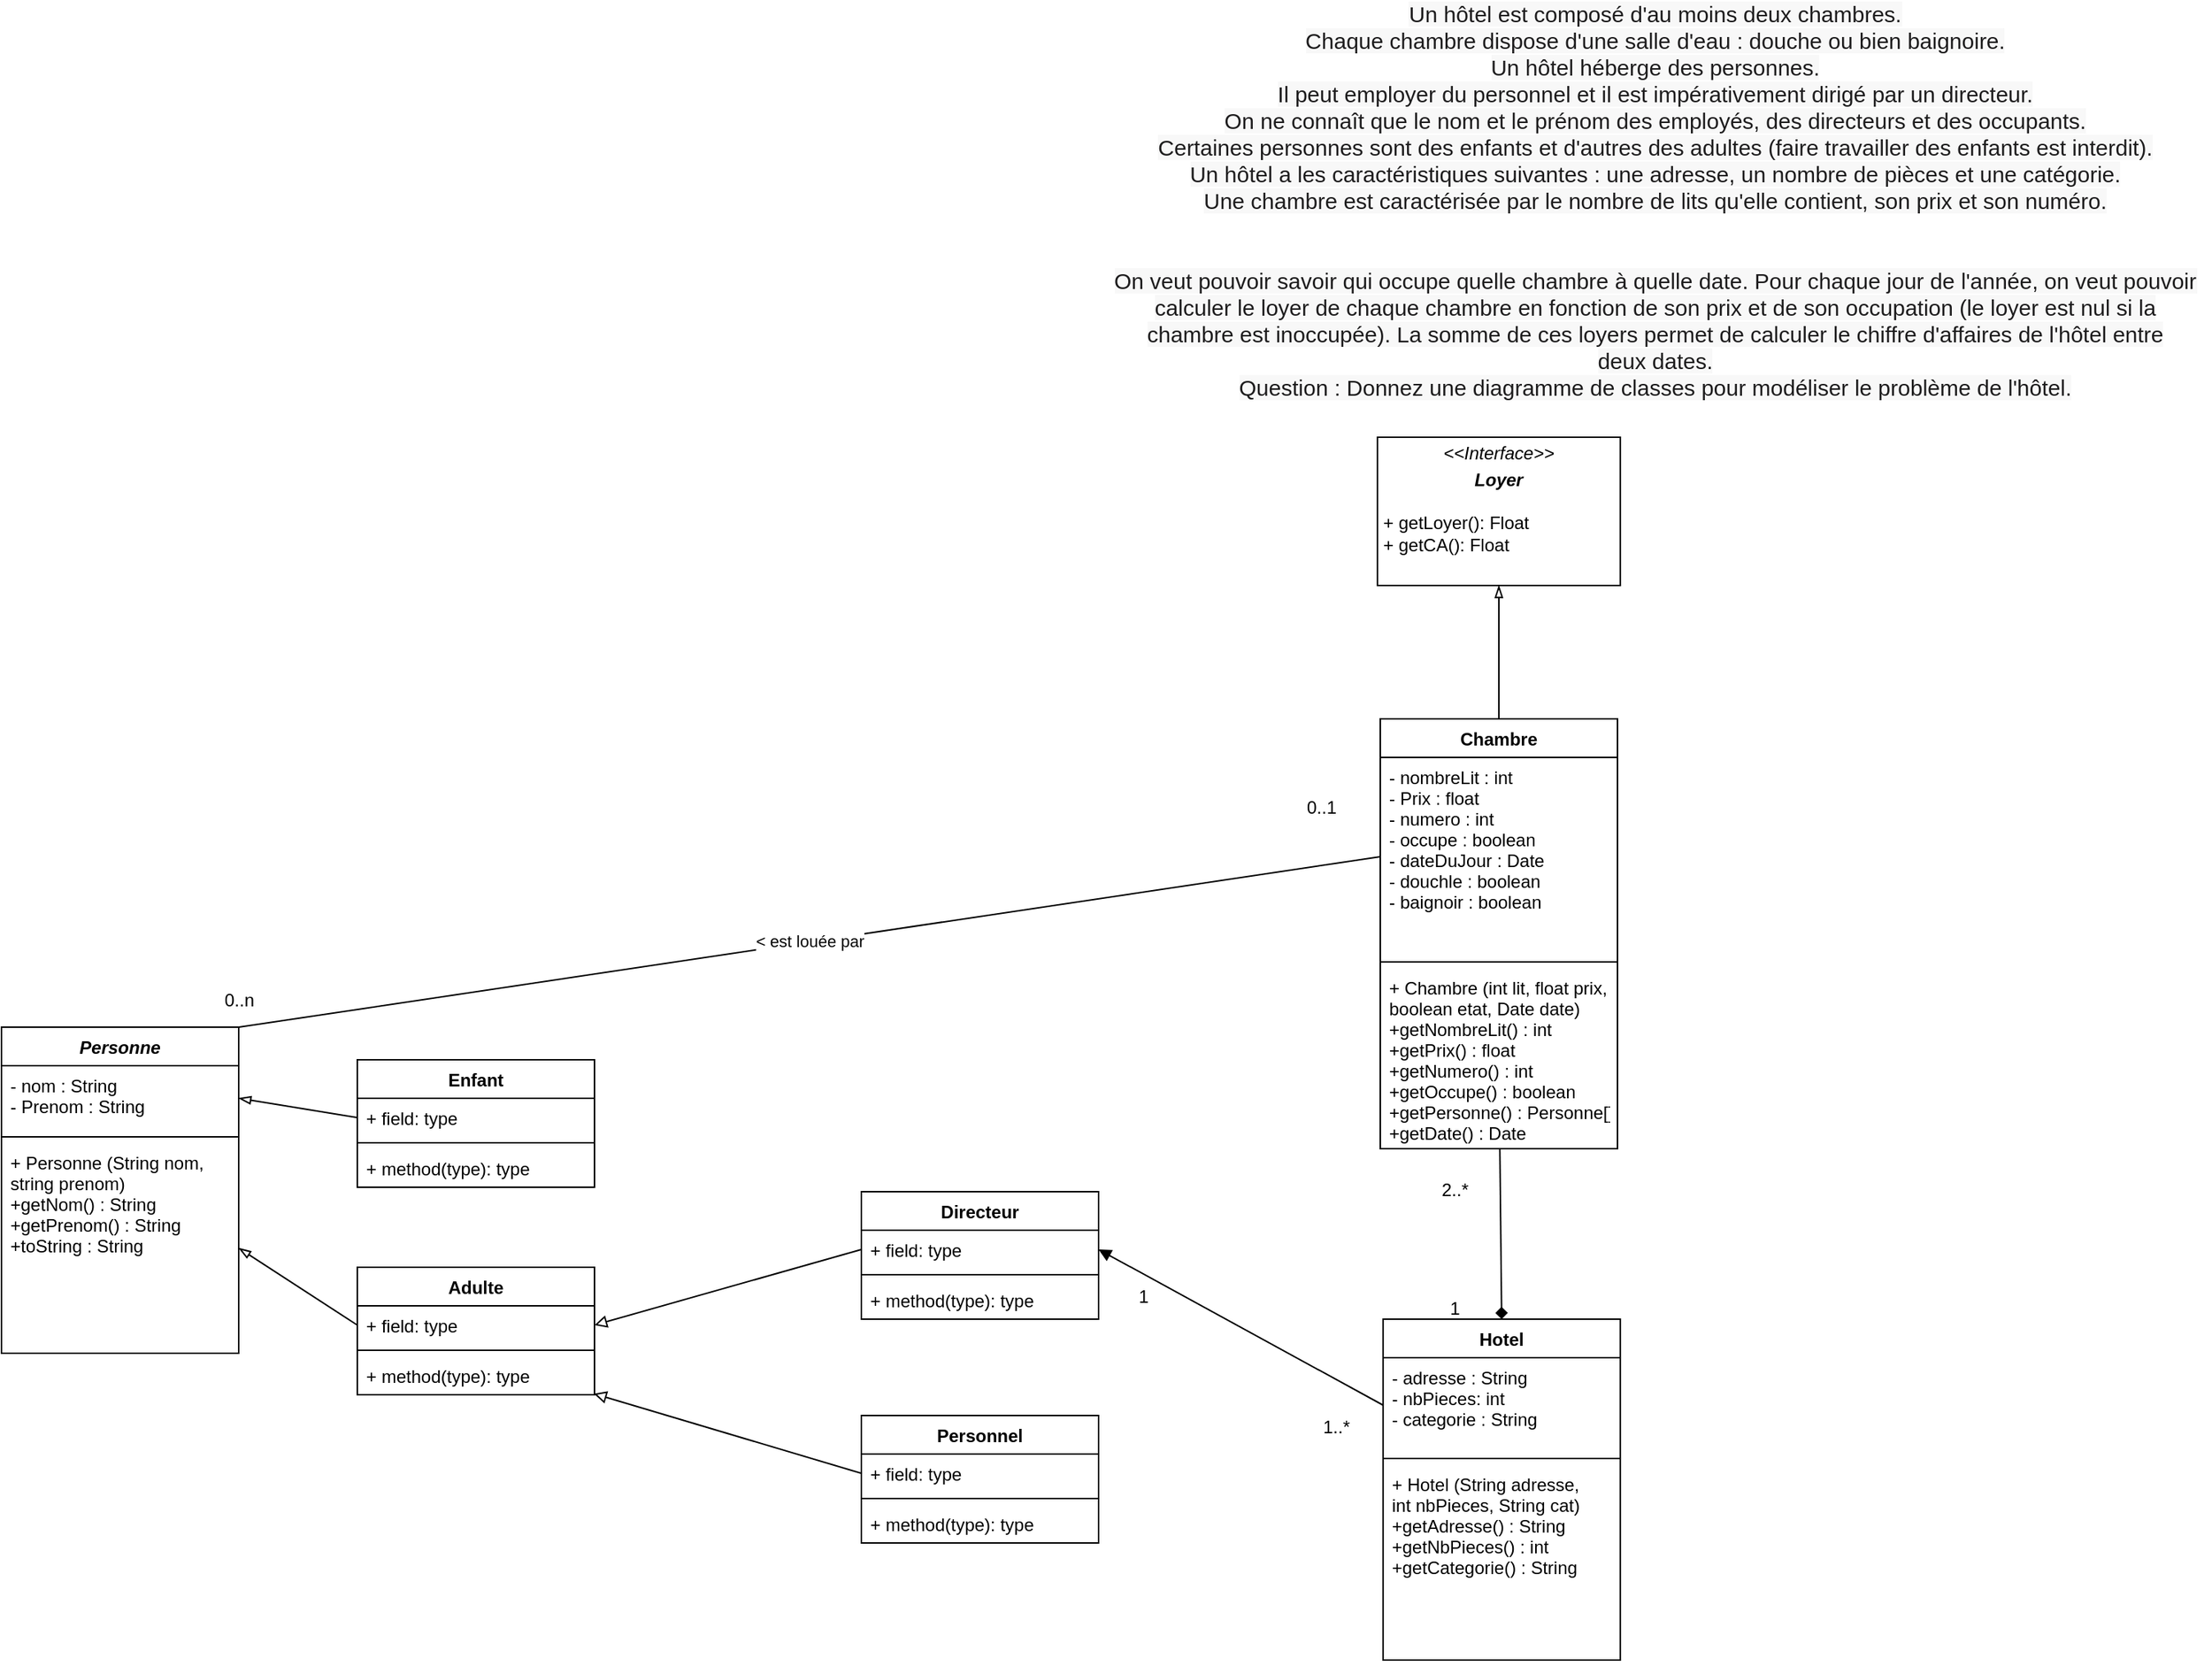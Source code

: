<mxfile version="13.11.0" type="github">
  <diagram id="qVAw_95SvzIH4XZqb36K" name="Page-1">
    <mxGraphModel dx="1865" dy="-1763" grid="1" gridSize="10" guides="1" tooltips="1" connect="1" arrows="1" fold="1" page="1" pageScale="1" pageWidth="827" pageHeight="1169" math="0" shadow="0">
      <root>
        <mxCell id="0" />
        <mxCell id="1" parent="0" />
        <mxCell id="4s2vEbkhP99Y_Z4xE4lT-126" value="&lt;span style=&quot;color: rgb(29 , 28 , 29) ; font-family: , &amp;#34;applelogo&amp;#34; , sans-serif ; font-size: 15px ; text-align: left ; background-color: rgb(248 , 248 , 248)&quot;&gt;Un hôtel est composé d&#39;au moins deux chambres.&lt;/span&gt;&lt;br style=&quot;box-sizing: inherit ; color: rgb(29 , 28 , 29) ; font-family: , &amp;#34;applelogo&amp;#34; , sans-serif ; font-size: 15px ; text-align: left ; background-color: rgb(248 , 248 , 248)&quot;&gt;&lt;span style=&quot;color: rgb(29 , 28 , 29) ; font-family: , &amp;#34;applelogo&amp;#34; , sans-serif ; font-size: 15px ; text-align: left ; background-color: rgb(248 , 248 , 248)&quot;&gt;Chaque chambre dispose d&#39;une salle d&#39;eau : douche ou bien baignoire.&lt;/span&gt;&lt;br style=&quot;box-sizing: inherit ; color: rgb(29 , 28 , 29) ; font-family: , &amp;#34;applelogo&amp;#34; , sans-serif ; font-size: 15px ; text-align: left ; background-color: rgb(248 , 248 , 248)&quot;&gt;&lt;span style=&quot;color: rgb(29 , 28 , 29) ; font-family: , &amp;#34;applelogo&amp;#34; , sans-serif ; font-size: 15px ; text-align: left ; background-color: rgb(248 , 248 , 248)&quot;&gt;Un hôtel héberge des personnes.&lt;/span&gt;&lt;br style=&quot;box-sizing: inherit ; color: rgb(29 , 28 , 29) ; font-family: , &amp;#34;applelogo&amp;#34; , sans-serif ; font-size: 15px ; text-align: left ; background-color: rgb(248 , 248 , 248)&quot;&gt;&lt;span style=&quot;color: rgb(29 , 28 , 29) ; font-family: , &amp;#34;applelogo&amp;#34; , sans-serif ; font-size: 15px ; text-align: left ; background-color: rgb(248 , 248 , 248)&quot;&gt;Il peut employer du personnel et il est impérativement dirigé par un directeur.&lt;/span&gt;&lt;br style=&quot;box-sizing: inherit ; color: rgb(29 , 28 , 29) ; font-family: , &amp;#34;applelogo&amp;#34; , sans-serif ; font-size: 15px ; text-align: left ; background-color: rgb(248 , 248 , 248)&quot;&gt;&lt;span style=&quot;color: rgb(29 , 28 , 29) ; font-family: , &amp;#34;applelogo&amp;#34; , sans-serif ; font-size: 15px ; text-align: left ; background-color: rgb(248 , 248 , 248)&quot;&gt;On ne connaît que le nom et le prénom des employés, des directeurs et des occupants.&lt;/span&gt;&lt;br style=&quot;box-sizing: inherit ; color: rgb(29 , 28 , 29) ; font-family: , &amp;#34;applelogo&amp;#34; , sans-serif ; font-size: 15px ; text-align: left ; background-color: rgb(248 , 248 , 248)&quot;&gt;&lt;span style=&quot;color: rgb(29 , 28 , 29) ; font-family: , &amp;#34;applelogo&amp;#34; , sans-serif ; font-size: 15px ; text-align: left ; background-color: rgb(248 , 248 , 248)&quot;&gt;Certaines personnes sont des enfants et d&#39;autres des adultes (faire travailler des enfants est interdit).&lt;/span&gt;&lt;br style=&quot;box-sizing: inherit ; color: rgb(29 , 28 , 29) ; font-family: , &amp;#34;applelogo&amp;#34; , sans-serif ; font-size: 15px ; text-align: left ; background-color: rgb(248 , 248 , 248)&quot;&gt;&lt;span style=&quot;color: rgb(29 , 28 , 29) ; font-family: , &amp;#34;applelogo&amp;#34; , sans-serif ; font-size: 15px ; text-align: left ; background-color: rgb(248 , 248 , 248)&quot;&gt;Un hôtel a les caractéristiques suivantes : une adresse, un nombre de pièces et une catégorie.&lt;/span&gt;&lt;br style=&quot;box-sizing: inherit ; color: rgb(29 , 28 , 29) ; font-family: , &amp;#34;applelogo&amp;#34; , sans-serif ; font-size: 15px ; text-align: left ; background-color: rgb(248 , 248 , 248)&quot;&gt;&lt;span style=&quot;color: rgb(29 , 28 , 29) ; font-family: , &amp;#34;applelogo&amp;#34; , sans-serif ; font-size: 15px ; text-align: left ; background-color: rgb(248 , 248 , 248)&quot;&gt;Une chambre est caractérisée par le nombre de lits qu&#39;elle contient, son prix et son numéro.&lt;/span&gt;&lt;br style=&quot;box-sizing: inherit ; color: rgb(29 , 28 , 29) ; font-family: , &amp;#34;applelogo&amp;#34; , sans-serif ; font-size: 15px ; text-align: left ; background-color: rgb(248 , 248 , 248)&quot;&gt;&lt;span style=&quot;color: rgb(29 , 28 , 29) ; font-family: , &amp;#34;applelogo&amp;#34; , sans-serif ; font-size: 15px ; text-align: left ; background-color: rgb(248 , 248 , 248)&quot;&gt;&lt;br&gt;&lt;br&gt;On veut pouvoir savoir qui occupe quelle chambre à quelle date. Pour chaque jour de l&#39;année, on veut pouvoir&lt;/span&gt;&lt;br style=&quot;box-sizing: inherit ; color: rgb(29 , 28 , 29) ; font-family: , &amp;#34;applelogo&amp;#34; , sans-serif ; font-size: 15px ; text-align: left ; background-color: rgb(248 , 248 , 248)&quot;&gt;&lt;span style=&quot;color: rgb(29 , 28 , 29) ; font-family: , &amp;#34;applelogo&amp;#34; , sans-serif ; font-size: 15px ; text-align: left ; background-color: rgb(248 , 248 , 248)&quot;&gt;calculer le loyer de chaque chambre en fonction de son prix et de son occupation (le loyer est nul si la&lt;/span&gt;&lt;br style=&quot;box-sizing: inherit ; color: rgb(29 , 28 , 29) ; font-family: , &amp;#34;applelogo&amp;#34; , sans-serif ; font-size: 15px ; text-align: left ; background-color: rgb(248 , 248 , 248)&quot;&gt;&lt;span style=&quot;color: rgb(29 , 28 , 29) ; font-family: , &amp;#34;applelogo&amp;#34; , sans-serif ; font-size: 15px ; text-align: left ; background-color: rgb(248 , 248 , 248)&quot;&gt;chambre est inoccupée). La somme de ces loyers permet de calculer le chiffre d&#39;affaires de l&#39;hôtel entre&lt;/span&gt;&lt;br style=&quot;box-sizing: inherit ; color: rgb(29 , 28 , 29) ; font-family: , &amp;#34;applelogo&amp;#34; , sans-serif ; font-size: 15px ; text-align: left ; background-color: rgb(248 , 248 , 248)&quot;&gt;&lt;span style=&quot;color: rgb(29 , 28 , 29) ; font-family: , &amp;#34;applelogo&amp;#34; , sans-serif ; font-size: 15px ; text-align: left ; background-color: rgb(248 , 248 , 248)&quot;&gt;deux dates.&lt;/span&gt;&lt;br style=&quot;box-sizing: inherit ; color: rgb(29 , 28 , 29) ; font-family: , &amp;#34;applelogo&amp;#34; , sans-serif ; font-size: 15px ; text-align: left ; background-color: rgb(248 , 248 , 248)&quot;&gt;&lt;span style=&quot;color: rgb(29 , 28 , 29) ; font-family: , &amp;#34;applelogo&amp;#34; , sans-serif ; font-size: 15px ; text-align: left ; background-color: rgb(248 , 248 , 248)&quot;&gt;Question : Donnez une diagramme de classes pour modéliser le problème de l&#39;hôtel.&lt;/span&gt;" style="text;html=1;align=center;verticalAlign=middle;resizable=0;points=[];autosize=1;" parent="1" vertex="1">
          <mxGeometry y="3265" width="750" height="230" as="geometry" />
        </mxCell>
        <mxCell id="4s2vEbkhP99Y_Z4xE4lT-136" value="Hotel" style="swimlane;fontStyle=1;align=center;verticalAlign=top;childLayout=stackLayout;horizontal=1;startSize=26;horizontalStack=0;resizeParent=1;resizeParentMax=0;resizeLast=0;collapsible=1;marginBottom=0;" parent="1" vertex="1">
          <mxGeometry x="191.88" y="4135" width="160" height="230" as="geometry" />
        </mxCell>
        <mxCell id="4s2vEbkhP99Y_Z4xE4lT-137" value="- adresse : String&#xa;- nbPieces: int&#xa;- categorie : String" style="text;strokeColor=none;fillColor=none;align=left;verticalAlign=top;spacingLeft=4;spacingRight=4;overflow=hidden;rotatable=0;points=[[0,0.5],[1,0.5]];portConstraint=eastwest;" parent="4s2vEbkhP99Y_Z4xE4lT-136" vertex="1">
          <mxGeometry y="26" width="160" height="64" as="geometry" />
        </mxCell>
        <mxCell id="4s2vEbkhP99Y_Z4xE4lT-138" value="" style="line;strokeWidth=1;fillColor=none;align=left;verticalAlign=middle;spacingTop=-1;spacingLeft=3;spacingRight=3;rotatable=0;labelPosition=right;points=[];portConstraint=eastwest;" parent="4s2vEbkhP99Y_Z4xE4lT-136" vertex="1">
          <mxGeometry y="90" width="160" height="8" as="geometry" />
        </mxCell>
        <mxCell id="4s2vEbkhP99Y_Z4xE4lT-139" value="+ Hotel (String adresse, &#xa;int nbPieces, String cat)&#xa;+getAdresse() : String&#xa;+getNbPieces() : int&#xa;+getCategorie() : String" style="text;strokeColor=none;fillColor=none;align=left;verticalAlign=top;spacingLeft=4;spacingRight=4;overflow=hidden;rotatable=0;points=[[0,0.5],[1,0.5]];portConstraint=eastwest;" parent="4s2vEbkhP99Y_Z4xE4lT-136" vertex="1">
          <mxGeometry y="98" width="160" height="132" as="geometry" />
        </mxCell>
        <mxCell id="4s2vEbkhP99Y_Z4xE4lT-140" value="Chambre" style="swimlane;fontStyle=1;align=center;verticalAlign=top;childLayout=stackLayout;horizontal=1;startSize=26;horizontalStack=0;resizeParent=1;resizeParentMax=0;resizeLast=0;collapsible=1;marginBottom=0;" parent="1" vertex="1">
          <mxGeometry x="190" y="3730" width="160" height="290" as="geometry" />
        </mxCell>
        <mxCell id="4s2vEbkhP99Y_Z4xE4lT-141" value="- nombreLit : int&#xa;- Prix : float&#xa;- numero : int&#xa;- occupe : boolean&#xa;- dateDuJour : Date&#xa;- douchle : boolean&#xa;- baignoir : boolean" style="text;strokeColor=none;fillColor=none;align=left;verticalAlign=top;spacingLeft=4;spacingRight=4;overflow=hidden;rotatable=0;points=[[0,0.5],[1,0.5]];portConstraint=eastwest;" parent="4s2vEbkhP99Y_Z4xE4lT-140" vertex="1">
          <mxGeometry y="26" width="160" height="134" as="geometry" />
        </mxCell>
        <mxCell id="4s2vEbkhP99Y_Z4xE4lT-142" value="" style="line;strokeWidth=1;fillColor=none;align=left;verticalAlign=middle;spacingTop=-1;spacingLeft=3;spacingRight=3;rotatable=0;labelPosition=right;points=[];portConstraint=eastwest;" parent="4s2vEbkhP99Y_Z4xE4lT-140" vertex="1">
          <mxGeometry y="160" width="160" height="8" as="geometry" />
        </mxCell>
        <mxCell id="4s2vEbkhP99Y_Z4xE4lT-143" value="+ Chambre (int lit, float prix,&#xa;boolean etat, Date date)&#xa;+getNombreLit() : int&#xa;+getPrix() : float&#xa;+getNumero() : int&#xa;+getOccupe() : boolean&#xa;+getPersonne() : Personne[]&#xa;+getDate() : Date" style="text;strokeColor=none;fillColor=none;align=left;verticalAlign=top;spacingLeft=4;spacingRight=4;overflow=hidden;rotatable=0;points=[[0,0.5],[1,0.5]];portConstraint=eastwest;" parent="4s2vEbkhP99Y_Z4xE4lT-140" vertex="1">
          <mxGeometry y="168" width="160" height="122" as="geometry" />
        </mxCell>
        <mxCell id="4s2vEbkhP99Y_Z4xE4lT-144" value="Personne" style="swimlane;fontStyle=3;align=center;verticalAlign=top;childLayout=stackLayout;horizontal=1;startSize=26;horizontalStack=0;resizeParent=1;resizeParentMax=0;resizeLast=0;collapsible=1;marginBottom=0;" parent="1" vertex="1">
          <mxGeometry x="-740" y="3938" width="160" height="220" as="geometry" />
        </mxCell>
        <mxCell id="4s2vEbkhP99Y_Z4xE4lT-145" value="- nom : String&#xa;- Prenom : String" style="text;strokeColor=none;fillColor=none;align=left;verticalAlign=top;spacingLeft=4;spacingRight=4;overflow=hidden;rotatable=0;points=[[0,0.5],[1,0.5]];portConstraint=eastwest;" parent="4s2vEbkhP99Y_Z4xE4lT-144" vertex="1">
          <mxGeometry y="26" width="160" height="44" as="geometry" />
        </mxCell>
        <mxCell id="4s2vEbkhP99Y_Z4xE4lT-146" value="" style="line;strokeWidth=1;fillColor=none;align=left;verticalAlign=middle;spacingTop=-1;spacingLeft=3;spacingRight=3;rotatable=0;labelPosition=right;points=[];portConstraint=eastwest;" parent="4s2vEbkhP99Y_Z4xE4lT-144" vertex="1">
          <mxGeometry y="70" width="160" height="8" as="geometry" />
        </mxCell>
        <mxCell id="4s2vEbkhP99Y_Z4xE4lT-147" value="+ Personne (String nom, &#xa;string prenom)&#xa;+getNom() : String&#xa;+getPrenom() : String&#xa;+toString : String" style="text;strokeColor=none;fillColor=none;align=left;verticalAlign=top;spacingLeft=4;spacingRight=4;overflow=hidden;rotatable=0;points=[[0,0.5],[1,0.5]];portConstraint=eastwest;" parent="4s2vEbkhP99Y_Z4xE4lT-144" vertex="1">
          <mxGeometry y="78" width="160" height="142" as="geometry" />
        </mxCell>
        <mxCell id="4s2vEbkhP99Y_Z4xE4lT-148" value="Personnel" style="swimlane;fontStyle=1;align=center;verticalAlign=top;childLayout=stackLayout;horizontal=1;startSize=26;horizontalStack=0;resizeParent=1;resizeParentMax=0;resizeLast=0;collapsible=1;marginBottom=0;" parent="1" vertex="1">
          <mxGeometry x="-160" y="4200" width="160" height="86" as="geometry" />
        </mxCell>
        <mxCell id="4s2vEbkhP99Y_Z4xE4lT-149" value="+ field: type" style="text;strokeColor=none;fillColor=none;align=left;verticalAlign=top;spacingLeft=4;spacingRight=4;overflow=hidden;rotatable=0;points=[[0,0.5],[1,0.5]];portConstraint=eastwest;" parent="4s2vEbkhP99Y_Z4xE4lT-148" vertex="1">
          <mxGeometry y="26" width="160" height="26" as="geometry" />
        </mxCell>
        <mxCell id="4s2vEbkhP99Y_Z4xE4lT-150" value="" style="line;strokeWidth=1;fillColor=none;align=left;verticalAlign=middle;spacingTop=-1;spacingLeft=3;spacingRight=3;rotatable=0;labelPosition=right;points=[];portConstraint=eastwest;" parent="4s2vEbkhP99Y_Z4xE4lT-148" vertex="1">
          <mxGeometry y="52" width="160" height="8" as="geometry" />
        </mxCell>
        <mxCell id="4s2vEbkhP99Y_Z4xE4lT-151" value="+ method(type): type" style="text;strokeColor=none;fillColor=none;align=left;verticalAlign=top;spacingLeft=4;spacingRight=4;overflow=hidden;rotatable=0;points=[[0,0.5],[1,0.5]];portConstraint=eastwest;" parent="4s2vEbkhP99Y_Z4xE4lT-148" vertex="1">
          <mxGeometry y="60" width="160" height="26" as="geometry" />
        </mxCell>
        <mxCell id="4s2vEbkhP99Y_Z4xE4lT-152" value="Directeur" style="swimlane;fontStyle=1;align=center;verticalAlign=top;childLayout=stackLayout;horizontal=1;startSize=26;horizontalStack=0;resizeParent=1;resizeParentMax=0;resizeLast=0;collapsible=1;marginBottom=0;" parent="1" vertex="1">
          <mxGeometry x="-160" y="4049" width="160" height="86" as="geometry" />
        </mxCell>
        <mxCell id="4s2vEbkhP99Y_Z4xE4lT-153" value="+ field: type" style="text;strokeColor=none;fillColor=none;align=left;verticalAlign=top;spacingLeft=4;spacingRight=4;overflow=hidden;rotatable=0;points=[[0,0.5],[1,0.5]];portConstraint=eastwest;" parent="4s2vEbkhP99Y_Z4xE4lT-152" vertex="1">
          <mxGeometry y="26" width="160" height="26" as="geometry" />
        </mxCell>
        <mxCell id="4s2vEbkhP99Y_Z4xE4lT-154" value="" style="line;strokeWidth=1;fillColor=none;align=left;verticalAlign=middle;spacingTop=-1;spacingLeft=3;spacingRight=3;rotatable=0;labelPosition=right;points=[];portConstraint=eastwest;" parent="4s2vEbkhP99Y_Z4xE4lT-152" vertex="1">
          <mxGeometry y="52" width="160" height="8" as="geometry" />
        </mxCell>
        <mxCell id="4s2vEbkhP99Y_Z4xE4lT-155" value="+ method(type): type" style="text;strokeColor=none;fillColor=none;align=left;verticalAlign=top;spacingLeft=4;spacingRight=4;overflow=hidden;rotatable=0;points=[[0,0.5],[1,0.5]];portConstraint=eastwest;" parent="4s2vEbkhP99Y_Z4xE4lT-152" vertex="1">
          <mxGeometry y="60" width="160" height="26" as="geometry" />
        </mxCell>
        <mxCell id="4s2vEbkhP99Y_Z4xE4lT-161" value="Adulte" style="swimlane;fontStyle=1;align=center;verticalAlign=top;childLayout=stackLayout;horizontal=1;startSize=26;horizontalStack=0;resizeParent=1;resizeParentMax=0;resizeLast=0;collapsible=1;marginBottom=0;" parent="1" vertex="1">
          <mxGeometry x="-500" y="4100" width="160" height="86" as="geometry" />
        </mxCell>
        <mxCell id="4s2vEbkhP99Y_Z4xE4lT-162" value="+ field: type" style="text;strokeColor=none;fillColor=none;align=left;verticalAlign=top;spacingLeft=4;spacingRight=4;overflow=hidden;rotatable=0;points=[[0,0.5],[1,0.5]];portConstraint=eastwest;" parent="4s2vEbkhP99Y_Z4xE4lT-161" vertex="1">
          <mxGeometry y="26" width="160" height="26" as="geometry" />
        </mxCell>
        <mxCell id="4s2vEbkhP99Y_Z4xE4lT-163" value="" style="line;strokeWidth=1;fillColor=none;align=left;verticalAlign=middle;spacingTop=-1;spacingLeft=3;spacingRight=3;rotatable=0;labelPosition=right;points=[];portConstraint=eastwest;" parent="4s2vEbkhP99Y_Z4xE4lT-161" vertex="1">
          <mxGeometry y="52" width="160" height="8" as="geometry" />
        </mxCell>
        <mxCell id="4s2vEbkhP99Y_Z4xE4lT-164" value="+ method(type): type" style="text;strokeColor=none;fillColor=none;align=left;verticalAlign=top;spacingLeft=4;spacingRight=4;overflow=hidden;rotatable=0;points=[[0,0.5],[1,0.5]];portConstraint=eastwest;" parent="4s2vEbkhP99Y_Z4xE4lT-161" vertex="1">
          <mxGeometry y="60" width="160" height="26" as="geometry" />
        </mxCell>
        <mxCell id="4s2vEbkhP99Y_Z4xE4lT-165" value="Enfant" style="swimlane;fontStyle=1;align=center;verticalAlign=top;childLayout=stackLayout;horizontal=1;startSize=26;horizontalStack=0;resizeParent=1;resizeParentMax=0;resizeLast=0;collapsible=1;marginBottom=0;" parent="1" vertex="1">
          <mxGeometry x="-500" y="3960" width="160" height="86" as="geometry" />
        </mxCell>
        <mxCell id="4s2vEbkhP99Y_Z4xE4lT-166" value="+ field: type" style="text;strokeColor=none;fillColor=none;align=left;verticalAlign=top;spacingLeft=4;spacingRight=4;overflow=hidden;rotatable=0;points=[[0,0.5],[1,0.5]];portConstraint=eastwest;" parent="4s2vEbkhP99Y_Z4xE4lT-165" vertex="1">
          <mxGeometry y="26" width="160" height="26" as="geometry" />
        </mxCell>
        <mxCell id="4s2vEbkhP99Y_Z4xE4lT-167" value="" style="line;strokeWidth=1;fillColor=none;align=left;verticalAlign=middle;spacingTop=-1;spacingLeft=3;spacingRight=3;rotatable=0;labelPosition=right;points=[];portConstraint=eastwest;" parent="4s2vEbkhP99Y_Z4xE4lT-165" vertex="1">
          <mxGeometry y="52" width="160" height="8" as="geometry" />
        </mxCell>
        <mxCell id="4s2vEbkhP99Y_Z4xE4lT-168" value="+ method(type): type" style="text;strokeColor=none;fillColor=none;align=left;verticalAlign=top;spacingLeft=4;spacingRight=4;overflow=hidden;rotatable=0;points=[[0,0.5],[1,0.5]];portConstraint=eastwest;" parent="4s2vEbkhP99Y_Z4xE4lT-165" vertex="1">
          <mxGeometry y="60" width="160" height="26" as="geometry" />
        </mxCell>
        <mxCell id="4s2vEbkhP99Y_Z4xE4lT-173" value="" style="endArrow=none;html=1;startArrow=blockThin;startFill=0;entryX=0;entryY=0.5;entryDx=0;entryDy=0;exitX=1;exitY=0.5;exitDx=0;exitDy=0;" parent="1" source="4s2vEbkhP99Y_Z4xE4lT-145" target="4s2vEbkhP99Y_Z4xE4lT-166" edge="1">
          <mxGeometry width="50" height="50" relative="1" as="geometry">
            <mxPoint x="-550" y="4010" as="sourcePoint" />
            <mxPoint x="-30" y="3910" as="targetPoint" />
          </mxGeometry>
        </mxCell>
        <mxCell id="4s2vEbkhP99Y_Z4xE4lT-174" value="" style="endArrow=none;html=1;startArrow=blockThin;startFill=0;exitX=1;exitY=0.5;exitDx=0;exitDy=0;entryX=0;entryY=0.5;entryDx=0;entryDy=0;" parent="1" source="4s2vEbkhP99Y_Z4xE4lT-147" target="4s2vEbkhP99Y_Z4xE4lT-162" edge="1">
          <mxGeometry width="50" height="50" relative="1" as="geometry">
            <mxPoint x="-570" y="3996" as="sourcePoint" />
            <mxPoint x="-490" y="3949" as="targetPoint" />
          </mxGeometry>
        </mxCell>
        <mxCell id="4s2vEbkhP99Y_Z4xE4lT-177" value="" style="endArrow=block;html=1;endFill=0;entryX=1;entryY=0.5;entryDx=0;entryDy=0;exitX=0;exitY=0.5;exitDx=0;exitDy=0;" parent="1" source="4s2vEbkhP99Y_Z4xE4lT-153" target="4s2vEbkhP99Y_Z4xE4lT-162" edge="1">
          <mxGeometry width="50" height="50" relative="1" as="geometry">
            <mxPoint x="-200" y="4060" as="sourcePoint" />
            <mxPoint x="-320" y="3959" as="targetPoint" />
          </mxGeometry>
        </mxCell>
        <mxCell id="4s2vEbkhP99Y_Z4xE4lT-178" value="" style="endArrow=block;html=1;endFill=0;entryX=0.998;entryY=0.974;entryDx=0;entryDy=0;exitX=0;exitY=0.5;exitDx=0;exitDy=0;entryPerimeter=0;" parent="1" source="4s2vEbkhP99Y_Z4xE4lT-149" target="4s2vEbkhP99Y_Z4xE4lT-164" edge="1">
          <mxGeometry width="50" height="50" relative="1" as="geometry">
            <mxPoint x="-130" y="3969" as="sourcePoint" />
            <mxPoint x="-310" y="3969" as="targetPoint" />
          </mxGeometry>
        </mxCell>
        <mxCell id="4s2vEbkhP99Y_Z4xE4lT-179" value="" style="endArrow=diamond;html=1;endFill=1;entryX=0.5;entryY=0;entryDx=0;entryDy=0;" parent="1" source="4s2vEbkhP99Y_Z4xE4lT-143" target="4s2vEbkhP99Y_Z4xE4lT-136" edge="1">
          <mxGeometry width="50" height="50" relative="1" as="geometry">
            <mxPoint x="320" y="4000" as="sourcePoint" />
            <mxPoint x="350" y="4010" as="targetPoint" />
          </mxGeometry>
        </mxCell>
        <mxCell id="4s2vEbkhP99Y_Z4xE4lT-182" value="" style="endArrow=none;html=1;entryX=0;entryY=0.5;entryDx=0;entryDy=0;exitX=1;exitY=0.5;exitDx=0;exitDy=0;startArrow=block;startFill=1;" parent="1" source="4s2vEbkhP99Y_Z4xE4lT-153" target="4s2vEbkhP99Y_Z4xE4lT-137" edge="1">
          <mxGeometry width="50" height="50" relative="1" as="geometry">
            <mxPoint x="-80" y="3820" as="sourcePoint" />
            <mxPoint x="-30" y="3770" as="targetPoint" />
          </mxGeometry>
        </mxCell>
        <mxCell id="4s2vEbkhP99Y_Z4xE4lT-183" value="1" style="text;html=1;align=center;verticalAlign=middle;resizable=0;points=[];autosize=1;" parent="1" vertex="1">
          <mxGeometry x="20" y="4110" width="20" height="20" as="geometry" />
        </mxCell>
        <mxCell id="4s2vEbkhP99Y_Z4xE4lT-184" value="1..*" style="text;html=1;align=center;verticalAlign=middle;resizable=0;points=[];autosize=1;" parent="1" vertex="1">
          <mxGeometry x="145" y="4198" width="30" height="20" as="geometry" />
        </mxCell>
        <mxCell id="4s2vEbkhP99Y_Z4xE4lT-186" value="2..*" style="text;html=1;align=center;verticalAlign=middle;resizable=0;points=[];autosize=1;" parent="1" vertex="1">
          <mxGeometry x="225" y="4038" width="30" height="20" as="geometry" />
        </mxCell>
        <mxCell id="4s2vEbkhP99Y_Z4xE4lT-187" value="1" style="text;html=1;align=center;verticalAlign=middle;resizable=0;points=[];autosize=1;" parent="1" vertex="1">
          <mxGeometry x="230" y="4118" width="20" height="20" as="geometry" />
        </mxCell>
        <mxCell id="4s2vEbkhP99Y_Z4xE4lT-189" value="0..n" style="text;html=1;align=center;verticalAlign=middle;resizable=0;points=[];autosize=1;" parent="1" vertex="1">
          <mxGeometry x="-600" y="3910" width="40" height="20" as="geometry" />
        </mxCell>
        <mxCell id="4s2vEbkhP99Y_Z4xE4lT-190" value="0..1" style="text;html=1;align=center;verticalAlign=middle;resizable=0;points=[];autosize=1;" parent="1" vertex="1">
          <mxGeometry x="130" y="3780" width="40" height="20" as="geometry" />
        </mxCell>
        <mxCell id="4s2vEbkhP99Y_Z4xE4lT-196" value="&amp;lt; est louée par" style="endArrow=none;html=1;entryX=0;entryY=0.5;entryDx=0;entryDy=0;exitX=1;exitY=0;exitDx=0;exitDy=0;" parent="1" source="4s2vEbkhP99Y_Z4xE4lT-144" target="4s2vEbkhP99Y_Z4xE4lT-141" edge="1">
          <mxGeometry width="50" height="50" relative="1" as="geometry">
            <mxPoint x="-580" y="3938" as="sourcePoint" />
            <mxPoint x="-165" y="3855" as="targetPoint" />
          </mxGeometry>
        </mxCell>
        <mxCell id="4s2vEbkhP99Y_Z4xE4lT-199" value="&lt;p style=&quot;margin: 0px ; margin-top: 4px ; text-align: center&quot;&gt;&lt;i&gt;&amp;lt;&amp;lt;Interface&amp;gt;&amp;gt;&lt;/i&gt;&lt;/p&gt;&lt;p style=&quot;margin: 0px ; margin-top: 4px ; text-align: center&quot;&gt;&lt;i&gt;&lt;b&gt;Loyer&lt;/b&gt;&lt;/i&gt;&lt;br&gt;&lt;/p&gt;&lt;p style=&quot;margin: 0px ; margin-left: 4px&quot;&gt;&lt;/p&gt;&lt;p style=&quot;margin: 0px ; margin-left: 4px&quot;&gt;&lt;br&gt;&lt;/p&gt;&lt;p style=&quot;margin: 0px ; margin-left: 4px&quot;&gt;+ getLoyer(): Float&lt;br&gt;+ getCA(): Float&lt;br&gt;&lt;/p&gt;" style="verticalAlign=top;align=left;overflow=fill;fontSize=12;fontFamily=Helvetica;html=1;" parent="1" vertex="1">
          <mxGeometry x="188.13" y="3540" width="163.75" height="100" as="geometry" />
        </mxCell>
        <mxCell id="4s2vEbkhP99Y_Z4xE4lT-200" value="" style="endArrow=none;html=1;startArrow=blockThin;startFill=0;entryX=0.5;entryY=0;entryDx=0;entryDy=0;exitX=0.5;exitY=1;exitDx=0;exitDy=0;" parent="1" source="4s2vEbkhP99Y_Z4xE4lT-199" target="4s2vEbkhP99Y_Z4xE4lT-140" edge="1">
          <mxGeometry width="50" height="50" relative="1" as="geometry">
            <mxPoint x="-570" y="3996" as="sourcePoint" />
            <mxPoint x="-490" y="4009" as="targetPoint" />
          </mxGeometry>
        </mxCell>
      </root>
    </mxGraphModel>
  </diagram>
</mxfile>
